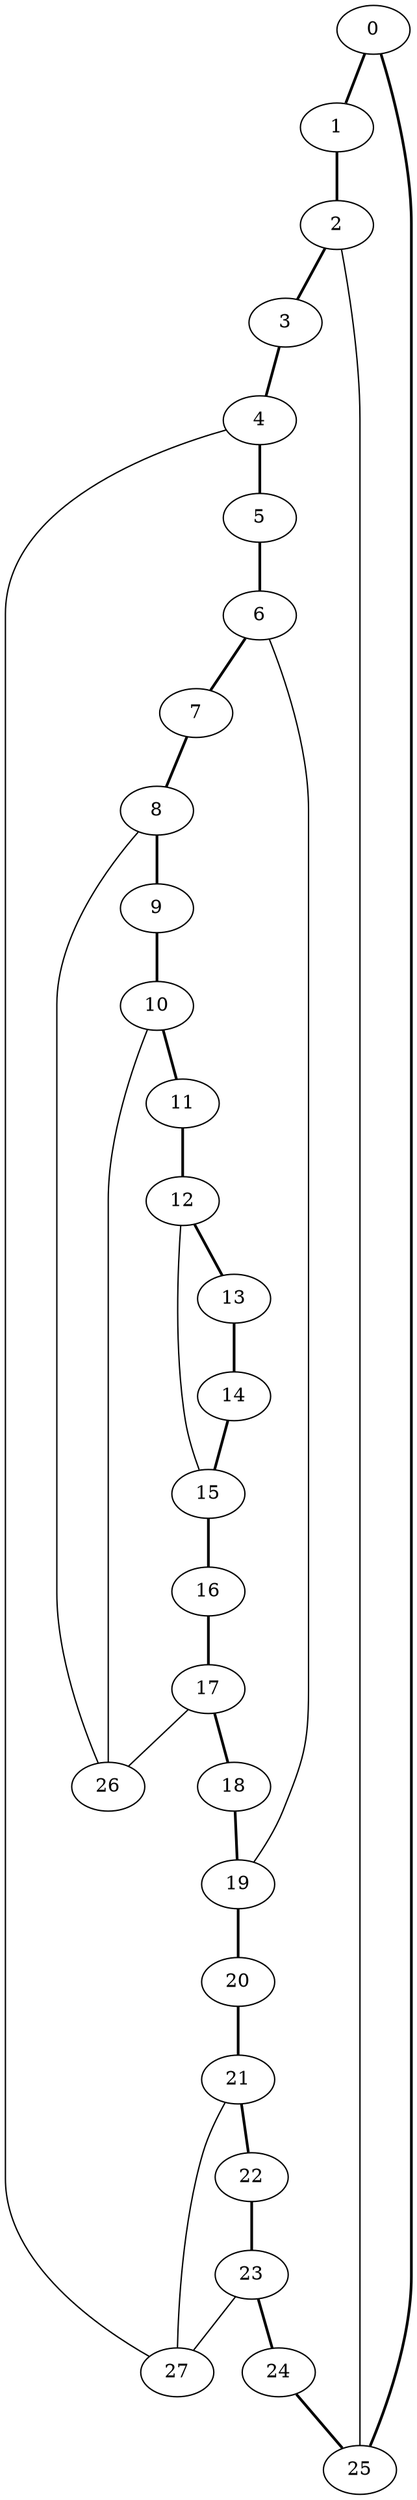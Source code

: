 graph G {
0 [ pos = " 5.29,0.00!" ];
0 -- 1[style=bold];
0 -- 25[style=bold];
1 [ pos = " 5.14,1.27!" ];
1 -- 2[style=bold];
2 [ pos = " 4.69,2.46!" ];
2 -- 3[style=bold];
2 -- 25;
3 [ pos = " 3.96,3.51!" ];
3 -- 4[style=bold];
4 [ pos = " 3.01,4.35!" ];
4 -- 5[style=bold];
4 -- 27;
5 [ pos = " 1.88,4.95!" ];
5 -- 6[style=bold];
6 [ pos = " 0.64,5.25!" ];
6 -- 7[style=bold];
6 -- 19;
7 [ pos = " -0.64,5.25!" ];
7 -- 8[style=bold];
8 [ pos = " -1.88,4.95!" ];
8 -- 9[style=bold];
8 -- 26;
9 [ pos = " -3.01,4.35!" ];
9 -- 10[style=bold];
10 [ pos = " -3.96,3.51!" ];
10 -- 11[style=bold];
10 -- 26;
11 [ pos = " -4.69,2.46!" ];
11 -- 12[style=bold];
12 [ pos = " -5.14,1.27!" ];
12 -- 13[style=bold];
12 -- 15;
13 [ pos = " -5.29,0.00!" ];
13 -- 14[style=bold];
14 [ pos = " -5.14,-1.27!" ];
14 -- 15[style=bold];
15 [ pos = " -4.69,-2.46!" ];
15 -- 16[style=bold];
16 [ pos = " -3.96,-3.51!" ];
16 -- 17[style=bold];
17 [ pos = " -3.01,-4.35!" ];
17 -- 18[style=bold];
17 -- 26;
18 [ pos = " -1.88,-4.95!" ];
18 -- 19[style=bold];
19 [ pos = " -0.64,-5.25!" ];
19 -- 20[style=bold];
20 [ pos = " 0.64,-5.25!" ];
20 -- 21[style=bold];
21 [ pos = " 1.88,-4.95!" ];
21 -- 22[style=bold];
21 -- 27;
22 [ pos = " 3.01,-4.35!" ];
22 -- 23[style=bold];
23 [ pos = " 3.96,-3.51!" ];
23 -- 24[style=bold];
23 -- 27;
24 [ pos = " 4.69,-2.46!" ];
24 -- 25[style=bold];
25 [ pos = " 5.14,-1.27!" ];
}

